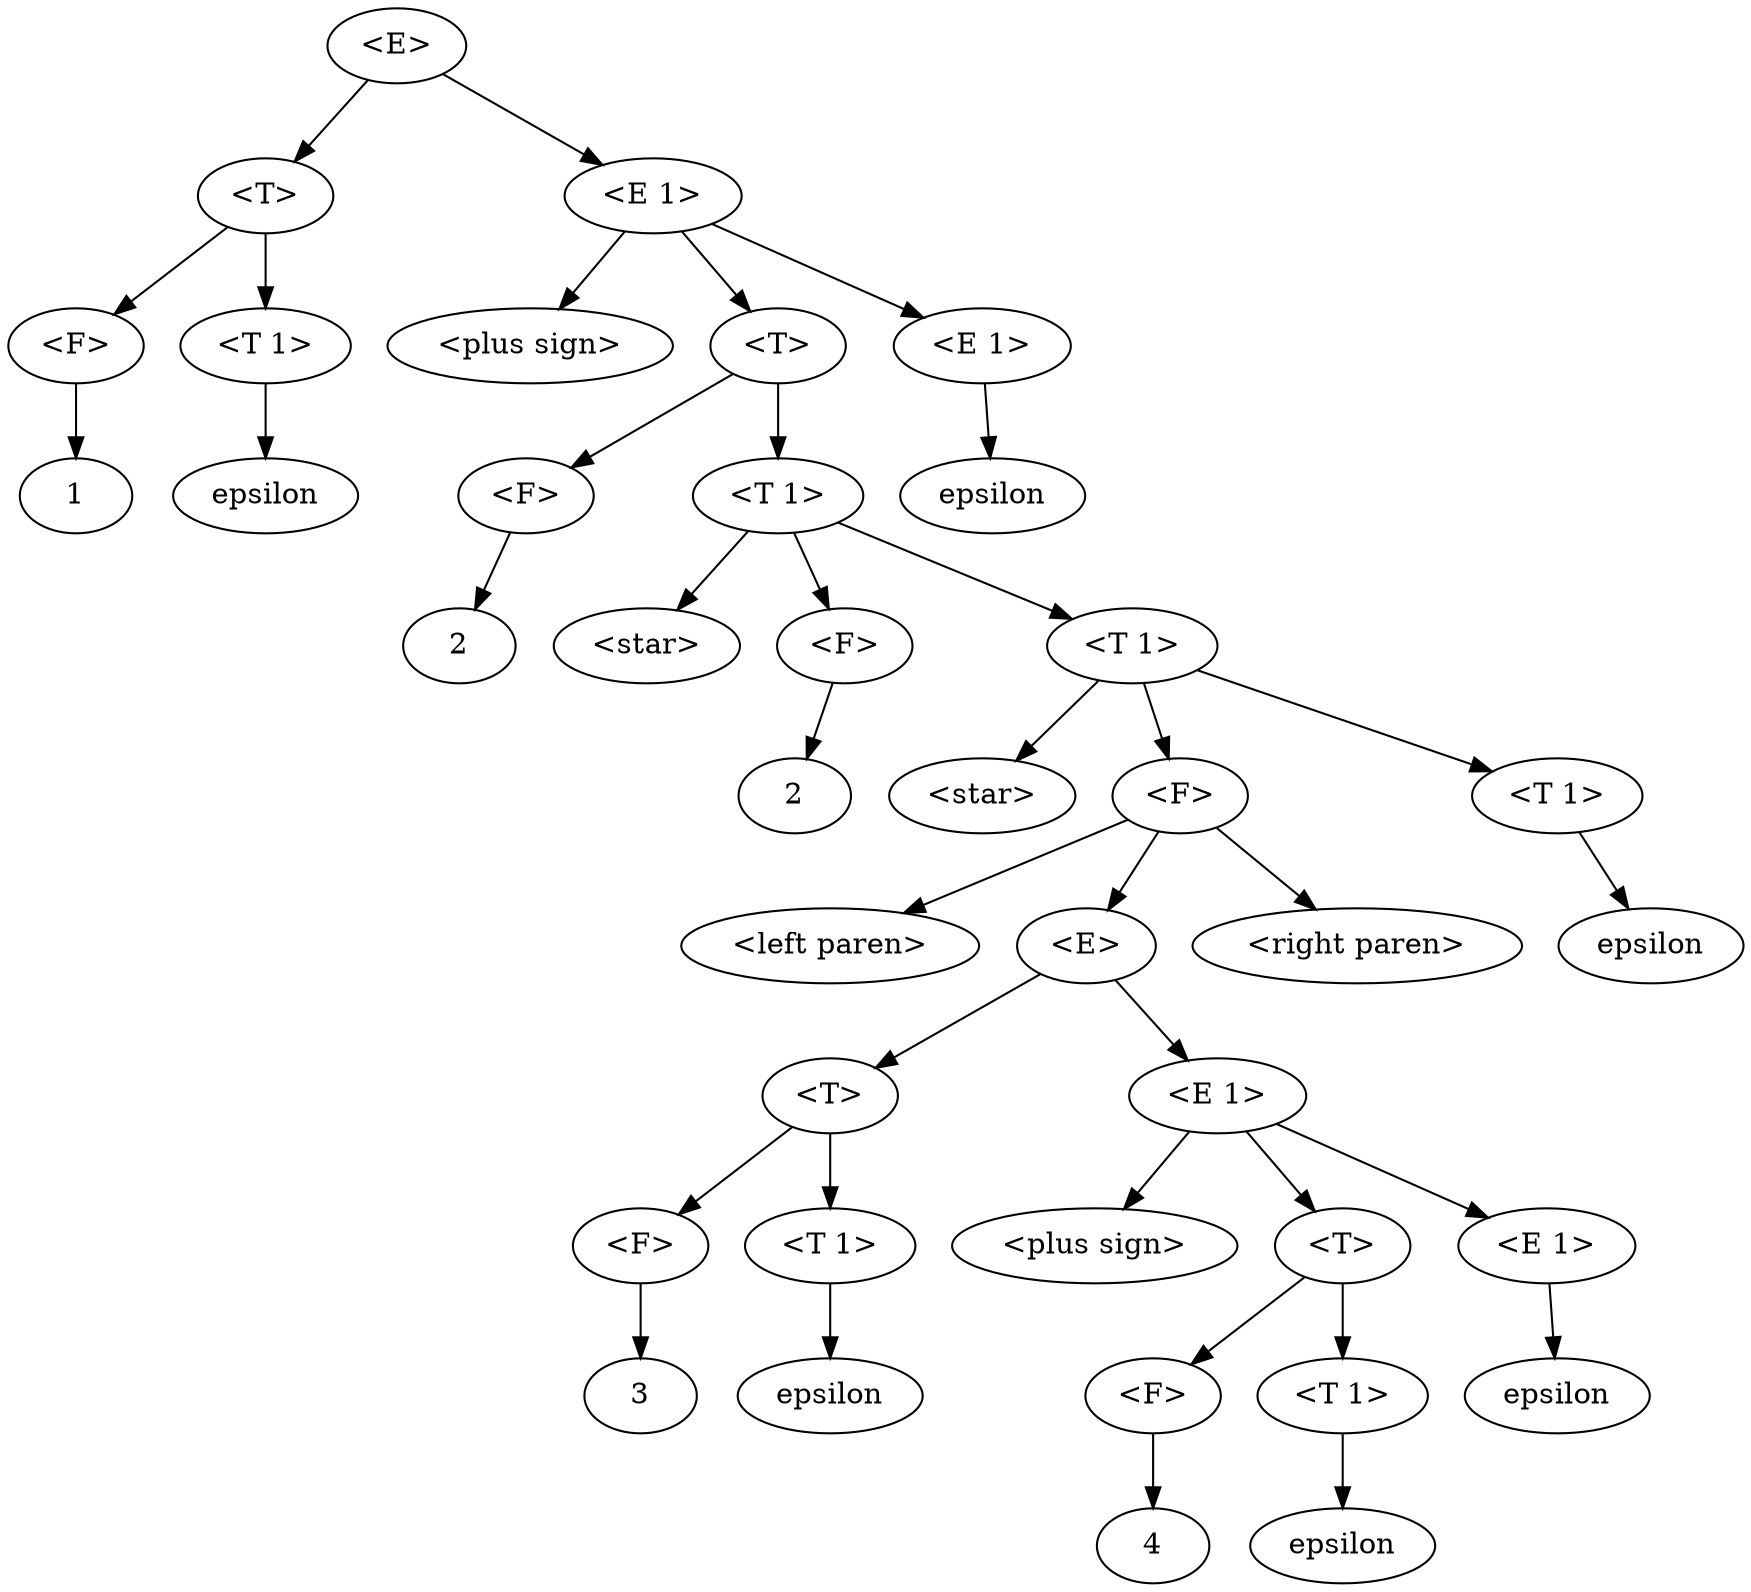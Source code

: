 digraph {
291 [label = "<E>"]
291 -> 292
291 -> 293
292 [label = "<T>"]
292 -> 294
292 -> 295
294 [label = "<F>"]
294 -> 296
296 [label = "1"]
295 [label = "<T 1>"]
295 -> 297
297 [label = "epsilon"]
293 [label = "<E 1>"]
293 -> 298
293 -> 299
293 -> 300
298 [label = "<plus sign>"]
299 [label = "<T>"]
299 -> 301
299 -> 302
301 [label = "<F>"]
301 -> 303
303 [label = "2"]
302 [label = "<T 1>"]
302 -> 304
302 -> 305
302 -> 306
304 [label = "<star>"]
305 [label = "<F>"]
305 -> 307
307 [label = "2"]
306 [label = "<T 1>"]
306 -> 308
306 -> 309
306 -> 310
308 [label = "<star>"]
309 [label = "<F>"]
309 -> 311
309 -> 312
309 -> 313
311 [label = "<left paren>"]
312 [label = "<E>"]
312 -> 314
312 -> 315
314 [label = "<T>"]
314 -> 316
314 -> 317
316 [label = "<F>"]
316 -> 318
318 [label = "3"]
317 [label = "<T 1>"]
317 -> 319
319 [label = "epsilon"]
315 [label = "<E 1>"]
315 -> 320
315 -> 321
315 -> 322
320 [label = "<plus sign>"]
321 [label = "<T>"]
321 -> 323
321 -> 324
323 [label = "<F>"]
323 -> 325
325 [label = "4"]
324 [label = "<T 1>"]
324 -> 326
326 [label = "epsilon"]
322 [label = "<E 1>"]
322 -> 327
327 [label = "epsilon"]
313 [label = "<right paren>"]
310 [label = "<T 1>"]
310 -> 328
328 [label = "epsilon"]
300 [label = "<E 1>"]
300 -> 329
329 [label = "epsilon"]
}